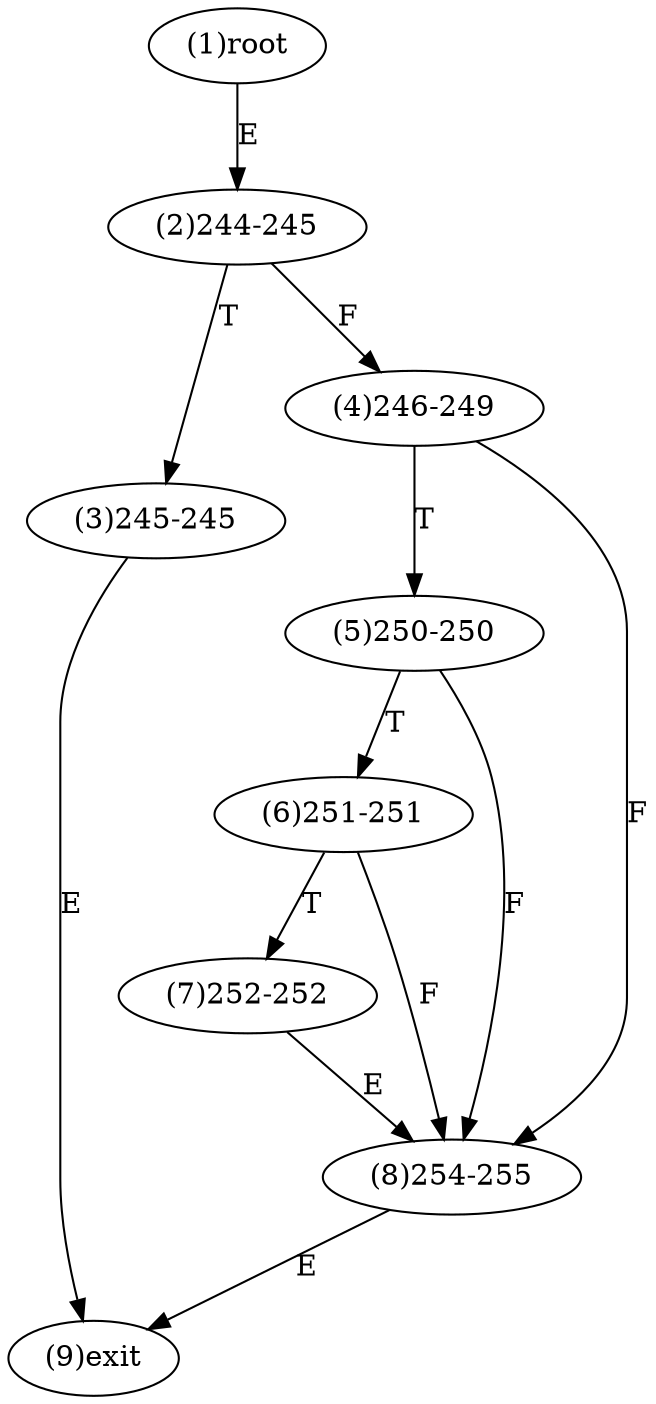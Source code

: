 digraph "" { 
1[ label="(1)root"];
2[ label="(2)244-245"];
3[ label="(3)245-245"];
4[ label="(4)246-249"];
5[ label="(5)250-250"];
6[ label="(6)251-251"];
7[ label="(7)252-252"];
8[ label="(8)254-255"];
9[ label="(9)exit"];
1->2[ label="E"];
2->4[ label="F"];
2->3[ label="T"];
3->9[ label="E"];
4->8[ label="F"];
4->5[ label="T"];
5->8[ label="F"];
5->6[ label="T"];
6->8[ label="F"];
6->7[ label="T"];
7->8[ label="E"];
8->9[ label="E"];
}